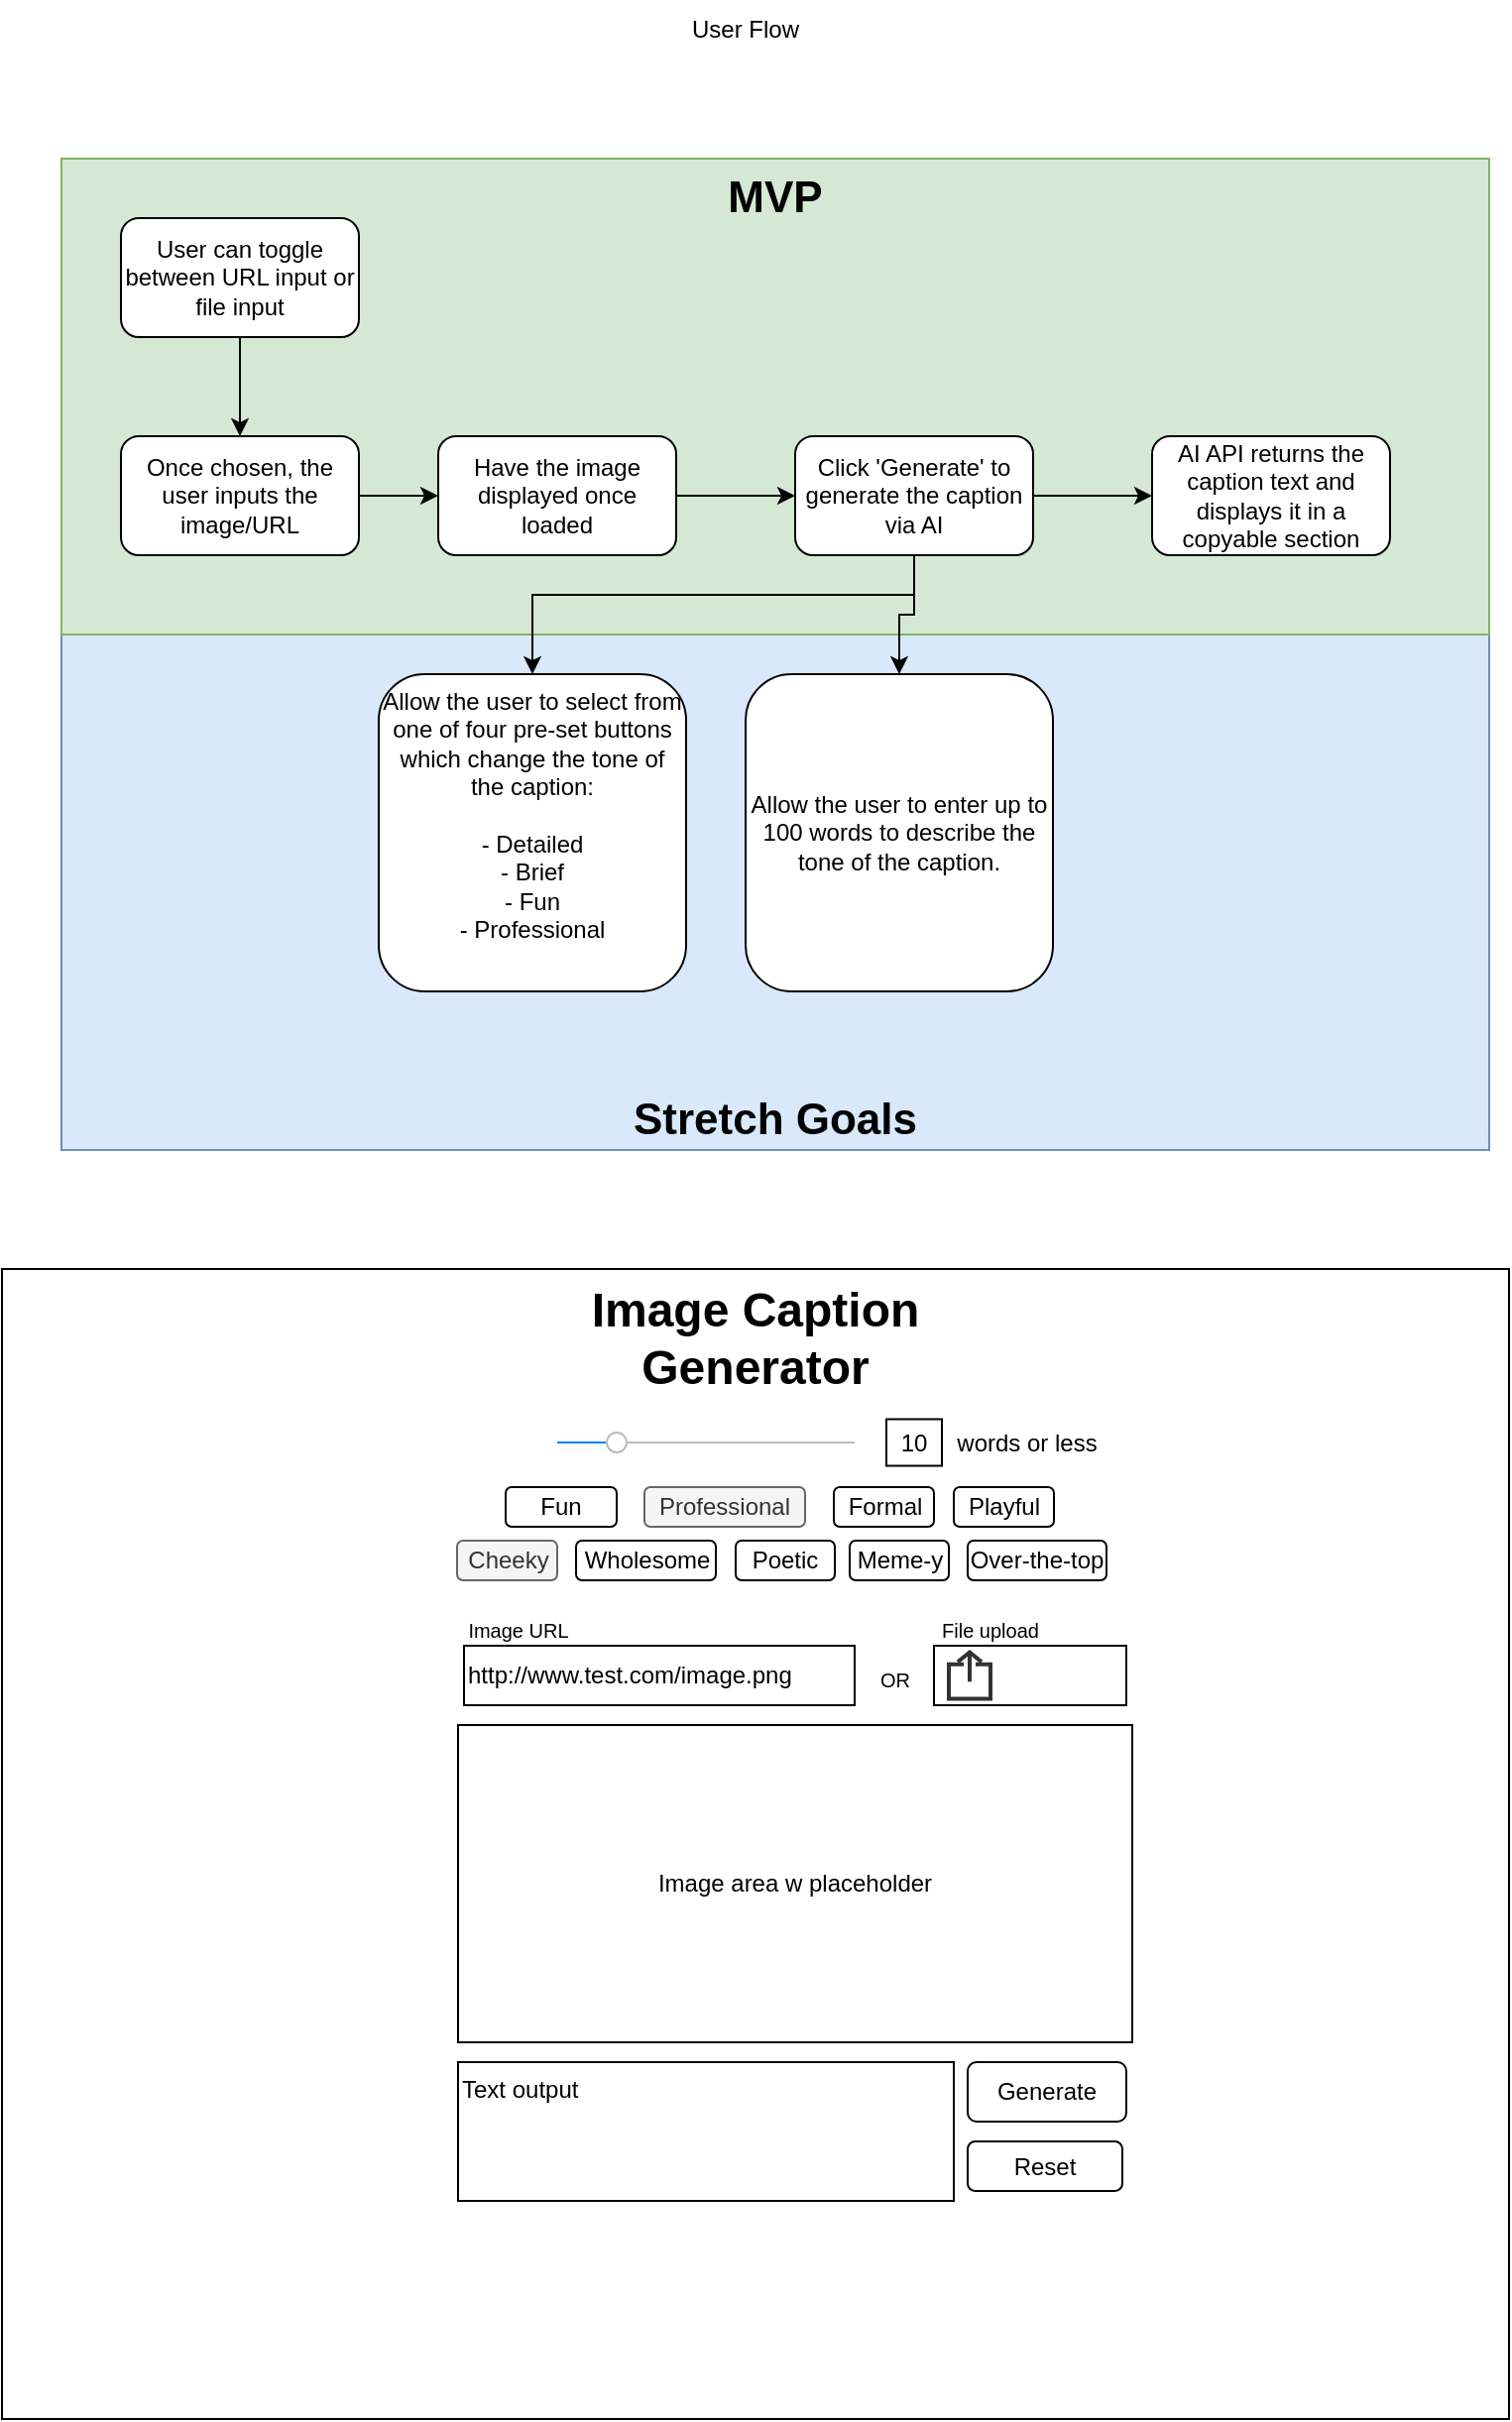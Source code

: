 <mxfile version="28.0.7">
  <diagram name="Page-1" id="fQAS1CwPzlaBgqHVDmfY">
    <mxGraphModel dx="1376" dy="799" grid="1" gridSize="10" guides="1" tooltips="1" connect="1" arrows="1" fold="1" page="1" pageScale="1" pageWidth="850" pageHeight="1100" math="0" shadow="0">
      <root>
        <mxCell id="0" />
        <mxCell id="1" parent="0" />
        <mxCell id="_PsJVDYqyXAVC82R-pF2-1" value="User Flow" style="text;html=1;align=center;verticalAlign=middle;whiteSpace=wrap;rounded=0;" parent="1" vertex="1">
          <mxGeometry x="395" y="40" width="60" height="30" as="geometry" />
        </mxCell>
        <mxCell id="_PsJVDYqyXAVC82R-pF2-14" style="edgeStyle=orthogonalEdgeStyle;rounded=0;orthogonalLoop=1;jettySize=auto;html=1;" parent="1" source="_PsJVDYqyXAVC82R-pF2-2" target="_PsJVDYqyXAVC82R-pF2-3" edge="1">
          <mxGeometry relative="1" as="geometry" />
        </mxCell>
        <mxCell id="_PsJVDYqyXAVC82R-pF2-2" value="&lt;font style=&quot;font-size: 22px;&quot;&gt;&lt;b&gt;Stretch Goals&lt;/b&gt;&lt;/font&gt;" style="rounded=0;whiteSpace=wrap;html=1;fillColor=#dae8fc;strokeColor=#6c8ebf;verticalAlign=bottom;" parent="1" vertex="1">
          <mxGeometry x="80" y="360" width="720" height="260" as="geometry" />
        </mxCell>
        <mxCell id="_PsJVDYqyXAVC82R-pF2-3" value="&lt;b&gt;&lt;font style=&quot;font-size: 22px;&quot;&gt;MVP&lt;/font&gt;&lt;/b&gt;" style="rounded=0;whiteSpace=wrap;html=1;fillColor=#d5e8d4;strokeColor=#82b366;verticalAlign=top;" parent="1" vertex="1">
          <mxGeometry x="80" y="120" width="720" height="240" as="geometry" />
        </mxCell>
        <mxCell id="_PsJVDYqyXAVC82R-pF2-6" value="" style="edgeStyle=orthogonalEdgeStyle;rounded=0;orthogonalLoop=1;jettySize=auto;html=1;" parent="1" source="_PsJVDYqyXAVC82R-pF2-4" target="_PsJVDYqyXAVC82R-pF2-5" edge="1">
          <mxGeometry relative="1" as="geometry" />
        </mxCell>
        <mxCell id="_PsJVDYqyXAVC82R-pF2-4" value="User can toggle between URL input or file input" style="rounded=1;whiteSpace=wrap;html=1;" parent="1" vertex="1">
          <mxGeometry x="110" y="150" width="120" height="60" as="geometry" />
        </mxCell>
        <mxCell id="_PsJVDYqyXAVC82R-pF2-8" value="" style="edgeStyle=orthogonalEdgeStyle;rounded=0;orthogonalLoop=1;jettySize=auto;html=1;" parent="1" source="_PsJVDYqyXAVC82R-pF2-5" target="_PsJVDYqyXAVC82R-pF2-7" edge="1">
          <mxGeometry relative="1" as="geometry" />
        </mxCell>
        <mxCell id="_PsJVDYqyXAVC82R-pF2-5" value="Once chosen, the user inputs the image/URL" style="whiteSpace=wrap;html=1;rounded=1;" parent="1" vertex="1">
          <mxGeometry x="110" y="260" width="120" height="60" as="geometry" />
        </mxCell>
        <mxCell id="_PsJVDYqyXAVC82R-pF2-10" value="" style="edgeStyle=orthogonalEdgeStyle;rounded=0;orthogonalLoop=1;jettySize=auto;html=1;" parent="1" source="_PsJVDYqyXAVC82R-pF2-7" target="_PsJVDYqyXAVC82R-pF2-9" edge="1">
          <mxGeometry relative="1" as="geometry" />
        </mxCell>
        <mxCell id="_PsJVDYqyXAVC82R-pF2-7" value="Have the image displayed once loaded" style="whiteSpace=wrap;html=1;rounded=1;" parent="1" vertex="1">
          <mxGeometry x="270" y="260" width="120" height="60" as="geometry" />
        </mxCell>
        <mxCell id="_PsJVDYqyXAVC82R-pF2-12" value="" style="edgeStyle=orthogonalEdgeStyle;rounded=0;orthogonalLoop=1;jettySize=auto;html=1;" parent="1" source="_PsJVDYqyXAVC82R-pF2-9" target="_PsJVDYqyXAVC82R-pF2-11" edge="1">
          <mxGeometry relative="1" as="geometry" />
        </mxCell>
        <mxCell id="_PsJVDYqyXAVC82R-pF2-13" value="" style="edgeStyle=orthogonalEdgeStyle;rounded=0;orthogonalLoop=1;jettySize=auto;html=1;entryX=0.5;entryY=0;entryDx=0;entryDy=0;" parent="1" source="_PsJVDYqyXAVC82R-pF2-9" target="_PsJVDYqyXAVC82R-pF2-15" edge="1">
          <mxGeometry relative="1" as="geometry">
            <Array as="points">
              <mxPoint x="510" y="340" />
              <mxPoint x="318" y="340" />
            </Array>
          </mxGeometry>
        </mxCell>
        <mxCell id="_PsJVDYqyXAVC82R-pF2-16" value="" style="edgeStyle=orthogonalEdgeStyle;rounded=0;orthogonalLoop=1;jettySize=auto;html=1;entryX=0.5;entryY=0;entryDx=0;entryDy=0;" parent="1" source="_PsJVDYqyXAVC82R-pF2-9" target="_PsJVDYqyXAVC82R-pF2-17" edge="1">
          <mxGeometry relative="1" as="geometry" />
        </mxCell>
        <mxCell id="_PsJVDYqyXAVC82R-pF2-9" value="Click &#39;Generate&#39; to generate the caption via AI" style="whiteSpace=wrap;html=1;rounded=1;" parent="1" vertex="1">
          <mxGeometry x="450" y="260" width="120" height="60" as="geometry" />
        </mxCell>
        <mxCell id="_PsJVDYqyXAVC82R-pF2-11" value="AI API returns the caption text and displays it in a copyable section" style="whiteSpace=wrap;html=1;rounded=1;" parent="1" vertex="1">
          <mxGeometry x="630" y="260" width="120" height="60" as="geometry" />
        </mxCell>
        <mxCell id="_PsJVDYqyXAVC82R-pF2-15" value="&lt;div&gt;Allow the user to select from one of four pre-set buttons which change the tone of the caption:&lt;/div&gt;&lt;div&gt;&lt;br&gt;&lt;/div&gt;&lt;div&gt;- Detailed&lt;/div&gt;&lt;div&gt;- Brief&lt;/div&gt;&lt;div&gt;- Fun&lt;/div&gt;&lt;div&gt;- Professional&lt;/div&gt;" style="rounded=1;whiteSpace=wrap;html=1;verticalAlign=top;" parent="1" vertex="1">
          <mxGeometry x="240" y="380" width="155" height="160" as="geometry" />
        </mxCell>
        <mxCell id="_PsJVDYqyXAVC82R-pF2-17" value="Allow the user to enter up to 100 words to describe the tone of the caption." style="rounded=1;whiteSpace=wrap;html=1;" parent="1" vertex="1">
          <mxGeometry x="425" y="380" width="155" height="160" as="geometry" />
        </mxCell>
        <mxCell id="_PsJVDYqyXAVC82R-pF2-18" value="" style="rounded=0;whiteSpace=wrap;html=1;" parent="1" vertex="1">
          <mxGeometry x="50" y="680" width="760" height="580" as="geometry" />
        </mxCell>
        <mxCell id="_PsJVDYqyXAVC82R-pF2-19" value="Image Caption Generator" style="text;html=1;align=center;verticalAlign=middle;whiteSpace=wrap;rounded=0;fontStyle=1;fontSize=24;" parent="1" vertex="1">
          <mxGeometry x="300" y="700" width="260" height="30" as="geometry" />
        </mxCell>
        <mxCell id="_PsJVDYqyXAVC82R-pF2-20" value="http://www.test.com/image.png" style="rounded=0;html=1;align=left;" parent="1" vertex="1">
          <mxGeometry x="283" y="870" width="197" height="30" as="geometry" />
        </mxCell>
        <mxCell id="_PsJVDYqyXAVC82R-pF2-24" value="Image area w placeholder" style="rounded=0;whiteSpace=wrap;html=1;" parent="1" vertex="1">
          <mxGeometry x="280" y="910" width="340" height="160" as="geometry" />
        </mxCell>
        <mxCell id="_PsJVDYqyXAVC82R-pF2-27" value="Fun" style="rounded=1;whiteSpace=wrap;html=1;" parent="1" vertex="1">
          <mxGeometry x="304" y="790" width="56" height="20" as="geometry" />
        </mxCell>
        <mxCell id="_PsJVDYqyXAVC82R-pF2-28" value="Professional" style="rounded=1;whiteSpace=wrap;html=1;fillColor=#f5f5f5;fontColor=#333333;strokeColor=#666666;" parent="1" vertex="1">
          <mxGeometry x="374" y="790" width="81" height="20" as="geometry" />
        </mxCell>
        <mxCell id="_PsJVDYqyXAVC82R-pF2-31" value="&lt;div align=&quot;left&quot;&gt;Text output&lt;/div&gt;" style="rounded=0;whiteSpace=wrap;html=1;align=left;verticalAlign=top;" parent="1" vertex="1">
          <mxGeometry x="280" y="1080" width="250" height="70" as="geometry" />
        </mxCell>
        <mxCell id="_PsJVDYqyXAVC82R-pF2-32" value="" style="shape=image;html=1;verticalAlign=top;verticalLabelPosition=bottom;labelBackgroundColor=#ffffff;imageAspect=0;aspect=fixed;image=https://icons.diagrams.net/icon-cache1/Files-2387/Copy-1031.svg" parent="1" vertex="1">
          <mxGeometry x="496" y="1100" width="20" height="20" as="geometry" />
        </mxCell>
        <mxCell id="_PsJVDYqyXAVC82R-pF2-33" value="Reset" style="rounded=1;whiteSpace=wrap;html=1;" parent="1" vertex="1">
          <mxGeometry x="537" y="1120" width="78" height="25" as="geometry" />
        </mxCell>
        <mxCell id="tWbKiSJsA4TAK6pQsdtj-2" value="Generate" style="rounded=1;whiteSpace=wrap;html=1;" vertex="1" parent="1">
          <mxGeometry x="537" y="1080" width="80" height="30" as="geometry" />
        </mxCell>
        <mxCell id="tWbKiSJsA4TAK6pQsdtj-4" value="" style="html=1;verticalLabelPosition=bottom;labelBackgroundColor=#ffffff;verticalAlign=top;shadow=0;dashed=0;strokeWidth=1;shape=mxgraph.ios7ui.slider;barPos=20;strokeColor=#0080f0;strokeColor2=#a0a0a0;" vertex="1" parent="1">
          <mxGeometry x="330" y="760" width="150" height="15" as="geometry" />
        </mxCell>
        <mxCell id="tWbKiSJsA4TAK6pQsdtj-5" value="10" style="rounded=0;whiteSpace=wrap;html=1;" vertex="1" parent="1">
          <mxGeometry x="496" y="755.75" width="28" height="23.5" as="geometry" />
        </mxCell>
        <mxCell id="tWbKiSJsA4TAK6pQsdtj-6" value="words or less" style="text;html=1;align=center;verticalAlign=middle;whiteSpace=wrap;rounded=0;" vertex="1" parent="1">
          <mxGeometry x="524" y="753" width="86" height="30" as="geometry" />
        </mxCell>
        <mxCell id="tWbKiSJsA4TAK6pQsdtj-7" value="&lt;span data-end=&quot;202&quot; data-start=&quot;192&quot;&gt;Formal&lt;/span&gt;" style="rounded=1;whiteSpace=wrap;html=1;" vertex="1" parent="1">
          <mxGeometry x="469.5" y="790" width="50.5" height="20" as="geometry" />
        </mxCell>
        <mxCell id="tWbKiSJsA4TAK6pQsdtj-8" value="&lt;span data-end=&quot;537&quot; data-start=&quot;526&quot;&gt;Playful&lt;/span&gt;" style="rounded=1;whiteSpace=wrap;html=1;" vertex="1" parent="1">
          <mxGeometry x="530" y="790" width="50.5" height="20" as="geometry" />
        </mxCell>
        <mxCell id="tWbKiSJsA4TAK6pQsdtj-9" value="Cheeky" style="rounded=1;whiteSpace=wrap;html=1;fillColor=#f5f5f5;fontColor=#333333;strokeColor=#666666;" vertex="1" parent="1">
          <mxGeometry x="279.5" y="817" width="50.5" height="20" as="geometry" />
        </mxCell>
        <mxCell id="tWbKiSJsA4TAK6pQsdtj-10" value="&lt;span data-end=&quot;709&quot; data-start=&quot;696&quot;&gt;Wholesome&lt;/span&gt;" style="rounded=1;whiteSpace=wrap;html=1;" vertex="1" parent="1">
          <mxGeometry x="339.5" y="817" width="70.5" height="20" as="geometry" />
        </mxCell>
        <mxCell id="tWbKiSJsA4TAK6pQsdtj-11" value="&lt;span data-end=&quot;857&quot; data-start=&quot;847&quot;&gt;Poetic&lt;/span&gt;" style="rounded=1;whiteSpace=wrap;html=1;" vertex="1" parent="1">
          <mxGeometry x="420" y="817" width="50" height="20" as="geometry" />
        </mxCell>
        <mxCell id="tWbKiSJsA4TAK6pQsdtj-12" value="Meme-y" style="rounded=1;whiteSpace=wrap;html=1;" vertex="1" parent="1">
          <mxGeometry x="477.5" y="817" width="50" height="20" as="geometry" />
        </mxCell>
        <mxCell id="tWbKiSJsA4TAK6pQsdtj-13" value="Over-the-top" style="rounded=1;whiteSpace=wrap;html=1;" vertex="1" parent="1">
          <mxGeometry x="537" y="817" width="70" height="20" as="geometry" />
        </mxCell>
        <mxCell id="tWbKiSJsA4TAK6pQsdtj-14" value="" style="rounded=0;html=1;align=left;" vertex="1" parent="1">
          <mxGeometry x="520" y="870" width="97" height="30" as="geometry" />
        </mxCell>
        <mxCell id="tWbKiSJsA4TAK6pQsdtj-15" value="" style="html=1;verticalLabelPosition=bottom;align=center;labelBackgroundColor=#ffffff;verticalAlign=top;strokeWidth=2;strokeColor=#333333;shadow=0;dashed=0;shape=mxgraph.ios7.icons.share;" vertex="1" parent="1">
          <mxGeometry x="527.5" y="873.25" width="21" height="23.5" as="geometry" />
        </mxCell>
        <mxCell id="tWbKiSJsA4TAK6pQsdtj-16" value="Image URL" style="text;html=1;align=center;verticalAlign=middle;whiteSpace=wrap;rounded=0;fontSize=10;" vertex="1" parent="1">
          <mxGeometry x="277.88" y="847.25" width="65.25" height="30" as="geometry" />
        </mxCell>
        <mxCell id="tWbKiSJsA4TAK6pQsdtj-17" value="File upload" style="text;html=1;align=center;verticalAlign=middle;whiteSpace=wrap;rounded=0;fontSize=10;" vertex="1" parent="1">
          <mxGeometry x="516" y="847.25" width="65.25" height="30" as="geometry" />
        </mxCell>
        <mxCell id="tWbKiSJsA4TAK6pQsdtj-18" value="OR" style="text;html=1;align=center;verticalAlign=middle;whiteSpace=wrap;rounded=0;fontSize=10;" vertex="1" parent="1">
          <mxGeometry x="467.5" y="872.25" width="65.25" height="30" as="geometry" />
        </mxCell>
      </root>
    </mxGraphModel>
  </diagram>
</mxfile>
